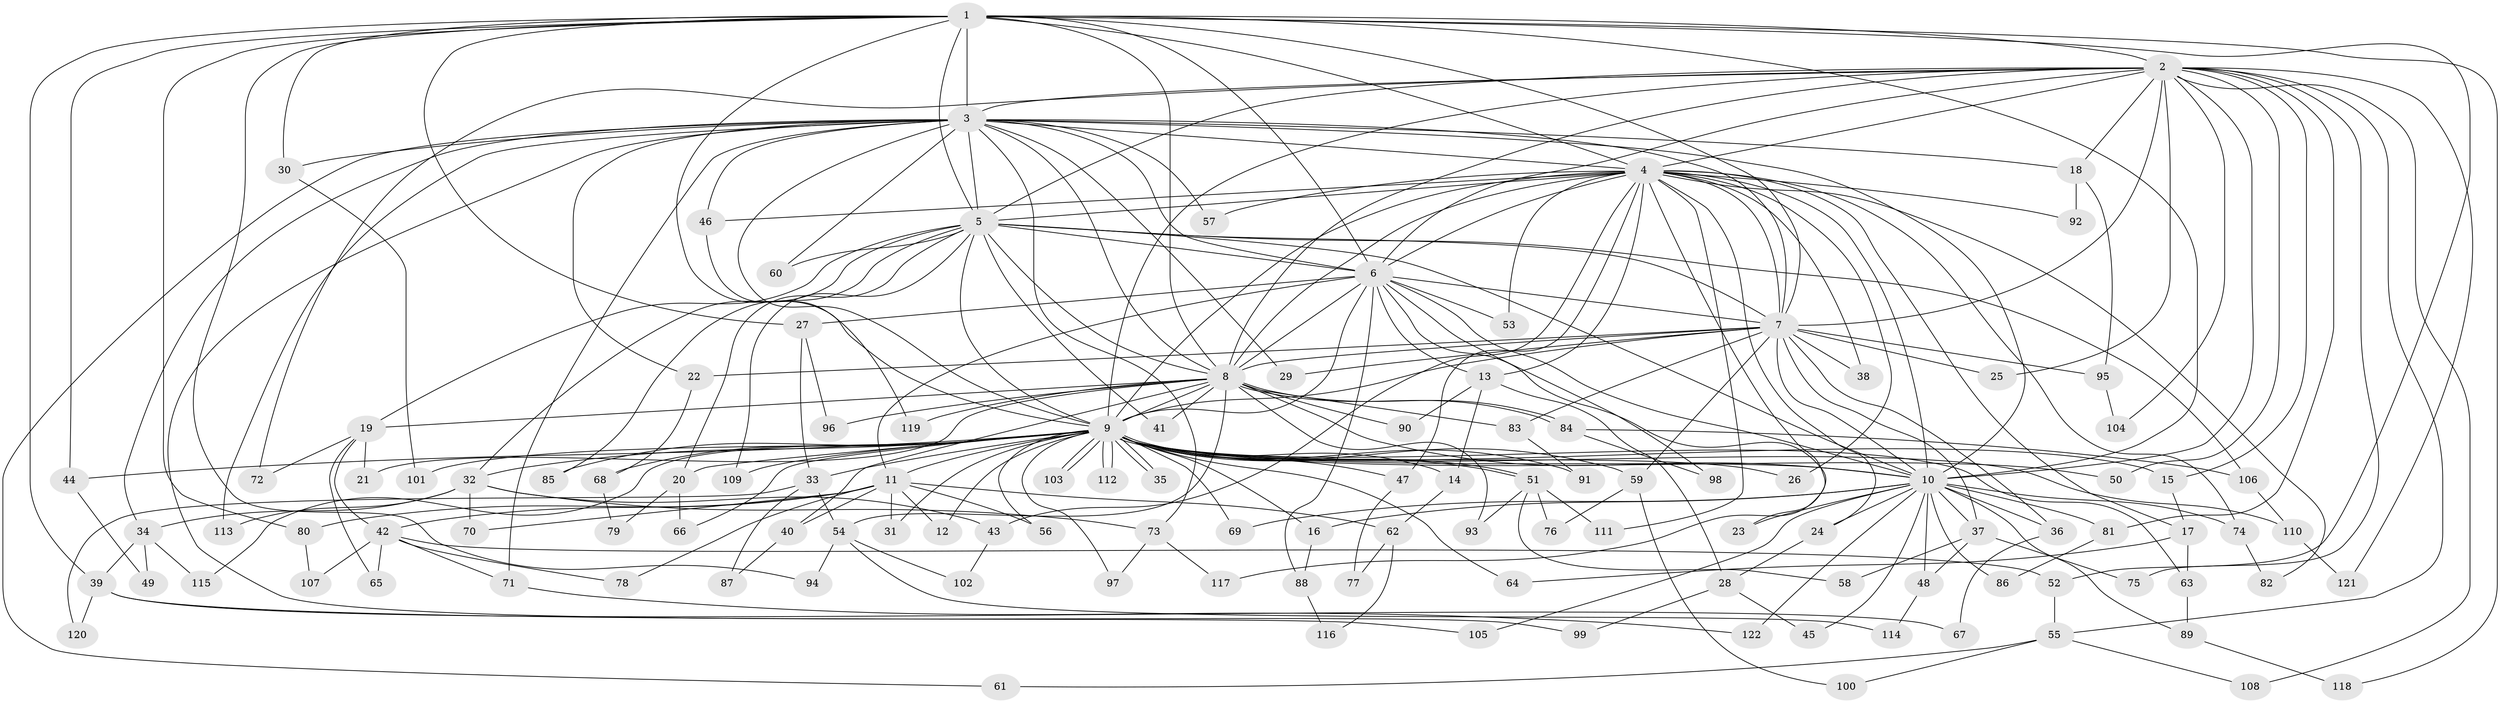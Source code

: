 // coarse degree distribution, {16: 0.011235955056179775, 18: 0.011235955056179775, 20: 0.02247191011235955, 21: 0.011235955056179775, 14: 0.011235955056179775, 24: 0.011235955056179775, 15: 0.011235955056179775, 43: 0.011235955056179775, 10: 0.02247191011235955, 6: 0.02247191011235955, 5: 0.0449438202247191, 3: 0.19101123595505617, 4: 0.0898876404494382, 2: 0.4943820224719101, 1: 0.02247191011235955, 8: 0.011235955056179775}
// Generated by graph-tools (version 1.1) at 2025/41/03/06/25 10:41:39]
// undirected, 122 vertices, 269 edges
graph export_dot {
graph [start="1"]
  node [color=gray90,style=filled];
  1;
  2;
  3;
  4;
  5;
  6;
  7;
  8;
  9;
  10;
  11;
  12;
  13;
  14;
  15;
  16;
  17;
  18;
  19;
  20;
  21;
  22;
  23;
  24;
  25;
  26;
  27;
  28;
  29;
  30;
  31;
  32;
  33;
  34;
  35;
  36;
  37;
  38;
  39;
  40;
  41;
  42;
  43;
  44;
  45;
  46;
  47;
  48;
  49;
  50;
  51;
  52;
  53;
  54;
  55;
  56;
  57;
  58;
  59;
  60;
  61;
  62;
  63;
  64;
  65;
  66;
  67;
  68;
  69;
  70;
  71;
  72;
  73;
  74;
  75;
  76;
  77;
  78;
  79;
  80;
  81;
  82;
  83;
  84;
  85;
  86;
  87;
  88;
  89;
  90;
  91;
  92;
  93;
  94;
  95;
  96;
  97;
  98;
  99;
  100;
  101;
  102;
  103;
  104;
  105;
  106;
  107;
  108;
  109;
  110;
  111;
  112;
  113;
  114;
  115;
  116;
  117;
  118;
  119;
  120;
  121;
  122;
  1 -- 2;
  1 -- 3;
  1 -- 4;
  1 -- 5;
  1 -- 6;
  1 -- 7;
  1 -- 8;
  1 -- 9;
  1 -- 10;
  1 -- 27;
  1 -- 30;
  1 -- 39;
  1 -- 44;
  1 -- 52;
  1 -- 80;
  1 -- 94;
  1 -- 118;
  2 -- 3;
  2 -- 4;
  2 -- 5;
  2 -- 6;
  2 -- 7;
  2 -- 8;
  2 -- 9;
  2 -- 10;
  2 -- 15;
  2 -- 18;
  2 -- 25;
  2 -- 50;
  2 -- 55;
  2 -- 72;
  2 -- 75;
  2 -- 81;
  2 -- 104;
  2 -- 108;
  2 -- 121;
  3 -- 4;
  3 -- 5;
  3 -- 6;
  3 -- 7;
  3 -- 8;
  3 -- 9;
  3 -- 10;
  3 -- 18;
  3 -- 22;
  3 -- 29;
  3 -- 30;
  3 -- 34;
  3 -- 46;
  3 -- 57;
  3 -- 60;
  3 -- 61;
  3 -- 71;
  3 -- 73;
  3 -- 99;
  3 -- 113;
  4 -- 5;
  4 -- 6;
  4 -- 7;
  4 -- 8;
  4 -- 9;
  4 -- 10;
  4 -- 13;
  4 -- 17;
  4 -- 24;
  4 -- 26;
  4 -- 38;
  4 -- 43;
  4 -- 46;
  4 -- 47;
  4 -- 53;
  4 -- 57;
  4 -- 74;
  4 -- 82;
  4 -- 92;
  4 -- 111;
  4 -- 117;
  5 -- 6;
  5 -- 7;
  5 -- 8;
  5 -- 9;
  5 -- 10;
  5 -- 19;
  5 -- 20;
  5 -- 32;
  5 -- 41;
  5 -- 60;
  5 -- 85;
  5 -- 106;
  5 -- 109;
  6 -- 7;
  6 -- 8;
  6 -- 9;
  6 -- 10;
  6 -- 11;
  6 -- 13;
  6 -- 23;
  6 -- 27;
  6 -- 53;
  6 -- 88;
  6 -- 98;
  7 -- 8;
  7 -- 9;
  7 -- 10;
  7 -- 22;
  7 -- 25;
  7 -- 29;
  7 -- 36;
  7 -- 37;
  7 -- 38;
  7 -- 59;
  7 -- 83;
  7 -- 95;
  8 -- 9;
  8 -- 10;
  8 -- 19;
  8 -- 21;
  8 -- 40;
  8 -- 41;
  8 -- 54;
  8 -- 83;
  8 -- 84;
  8 -- 84;
  8 -- 90;
  8 -- 93;
  8 -- 96;
  8 -- 119;
  9 -- 10;
  9 -- 11;
  9 -- 12;
  9 -- 14;
  9 -- 15;
  9 -- 16;
  9 -- 20;
  9 -- 26;
  9 -- 31;
  9 -- 32;
  9 -- 33;
  9 -- 35;
  9 -- 35;
  9 -- 44;
  9 -- 47;
  9 -- 50;
  9 -- 51;
  9 -- 51;
  9 -- 56;
  9 -- 59;
  9 -- 63;
  9 -- 64;
  9 -- 66;
  9 -- 68;
  9 -- 69;
  9 -- 85;
  9 -- 91;
  9 -- 97;
  9 -- 101;
  9 -- 103;
  9 -- 103;
  9 -- 109;
  9 -- 110;
  9 -- 112;
  9 -- 112;
  9 -- 115;
  10 -- 16;
  10 -- 23;
  10 -- 24;
  10 -- 36;
  10 -- 37;
  10 -- 45;
  10 -- 48;
  10 -- 69;
  10 -- 74;
  10 -- 81;
  10 -- 86;
  10 -- 89;
  10 -- 105;
  10 -- 122;
  11 -- 12;
  11 -- 31;
  11 -- 40;
  11 -- 42;
  11 -- 56;
  11 -- 62;
  11 -- 70;
  11 -- 78;
  11 -- 80;
  13 -- 14;
  13 -- 28;
  13 -- 90;
  14 -- 62;
  15 -- 17;
  16 -- 88;
  17 -- 63;
  17 -- 64;
  18 -- 92;
  18 -- 95;
  19 -- 21;
  19 -- 42;
  19 -- 65;
  19 -- 72;
  20 -- 66;
  20 -- 79;
  22 -- 68;
  24 -- 28;
  27 -- 33;
  27 -- 96;
  28 -- 45;
  28 -- 99;
  30 -- 101;
  32 -- 34;
  32 -- 43;
  32 -- 70;
  32 -- 73;
  32 -- 113;
  33 -- 54;
  33 -- 87;
  33 -- 120;
  34 -- 39;
  34 -- 49;
  34 -- 115;
  36 -- 67;
  37 -- 48;
  37 -- 58;
  37 -- 75;
  39 -- 67;
  39 -- 105;
  39 -- 120;
  40 -- 87;
  42 -- 52;
  42 -- 65;
  42 -- 71;
  42 -- 78;
  42 -- 107;
  43 -- 102;
  44 -- 49;
  46 -- 119;
  47 -- 77;
  48 -- 114;
  51 -- 58;
  51 -- 76;
  51 -- 93;
  51 -- 111;
  52 -- 55;
  54 -- 94;
  54 -- 102;
  54 -- 114;
  55 -- 61;
  55 -- 100;
  55 -- 108;
  59 -- 76;
  59 -- 100;
  62 -- 77;
  62 -- 116;
  63 -- 89;
  68 -- 79;
  71 -- 122;
  73 -- 97;
  73 -- 117;
  74 -- 82;
  80 -- 107;
  81 -- 86;
  83 -- 91;
  84 -- 98;
  84 -- 106;
  88 -- 116;
  89 -- 118;
  95 -- 104;
  106 -- 110;
  110 -- 121;
}
